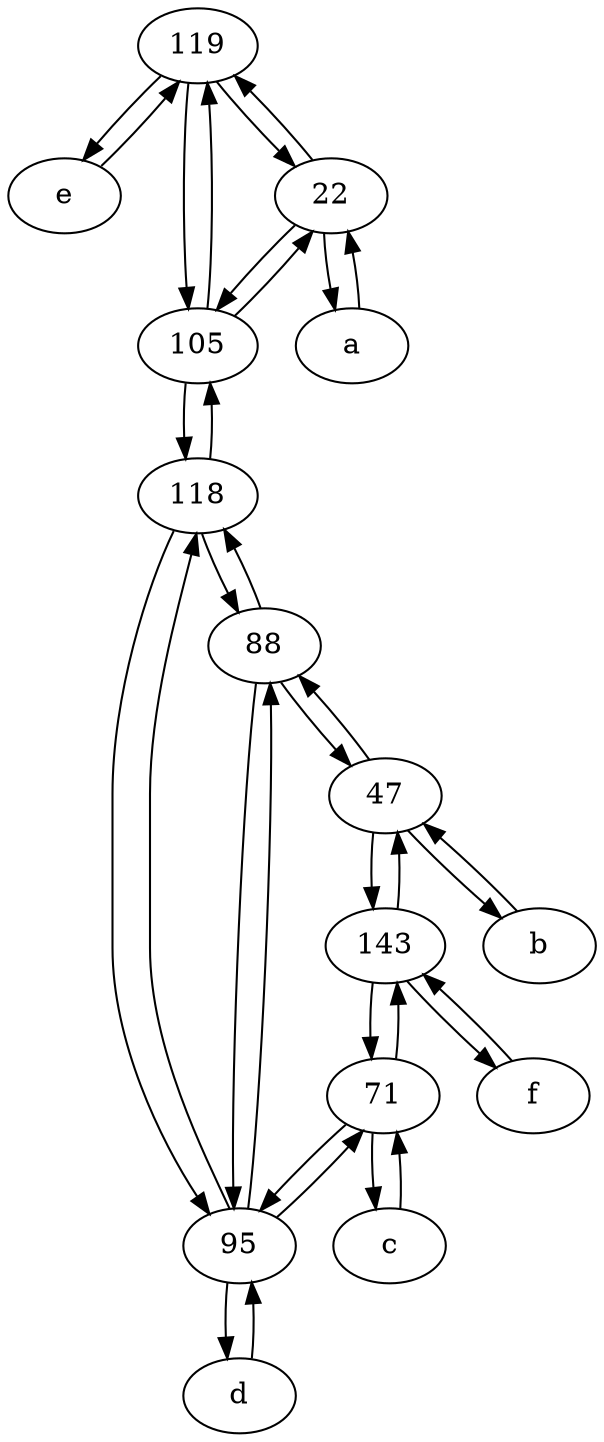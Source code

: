 digraph  {
	119;
	71;
	e [pos="30,50!"];
	22;
	105;
	118;
	a [pos="40,10!"];
	95;
	143;
	c [pos="20,10!"];
	d [pos="20,30!"];
	f [pos="15,45!"];
	47;
	88;
	b [pos="50,20!"];
	88 -> 118;
	e -> 119;
	119 -> 105;
	118 -> 105;
	d -> 95;
	22 -> a;
	105 -> 118;
	47 -> b;
	22 -> 119;
	f -> 143;
	95 -> 88;
	71 -> 143;
	47 -> 143;
	143 -> f;
	71 -> 95;
	95 -> 118;
	105 -> 119;
	143 -> 71;
	143 -> 47;
	119 -> e;
	88 -> 95;
	118 -> 88;
	71 -> c;
	105 -> 22;
	c -> 71;
	47 -> 88;
	22 -> 105;
	95 -> d;
	a -> 22;
	118 -> 95;
	119 -> 22;
	b -> 47;
	88 -> 47;
	95 -> 71;

	}
